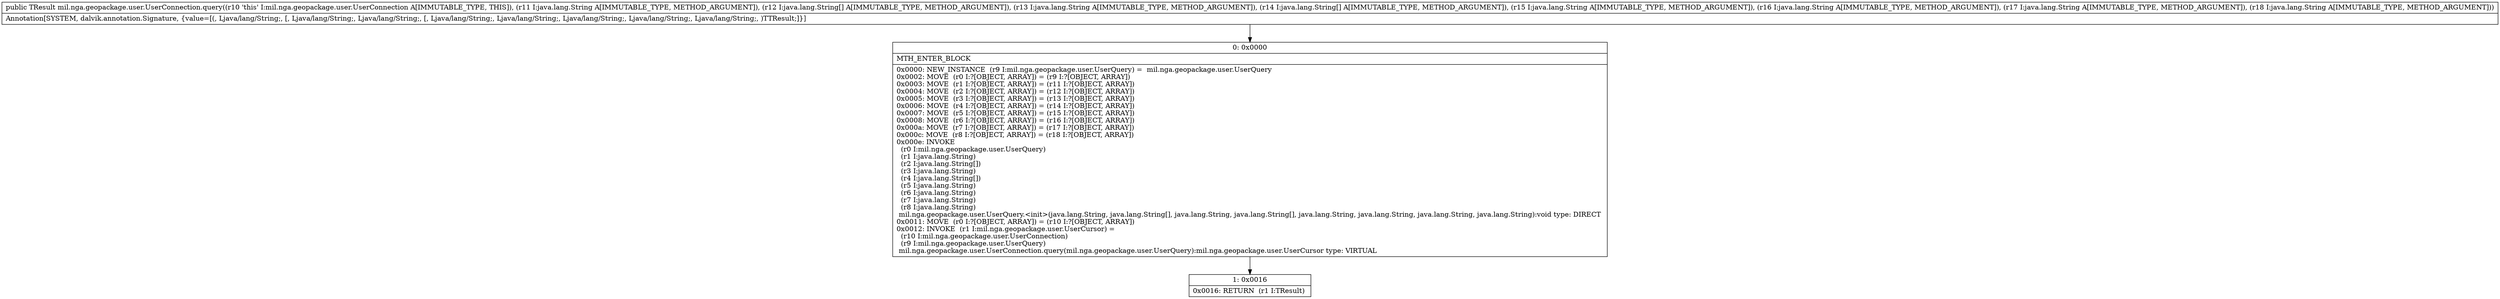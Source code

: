 digraph "CFG formil.nga.geopackage.user.UserConnection.query(Ljava\/lang\/String;[Ljava\/lang\/String;Ljava\/lang\/String;[Ljava\/lang\/String;Ljava\/lang\/String;Ljava\/lang\/String;Ljava\/lang\/String;Ljava\/lang\/String;)Lmil\/nga\/geopackage\/user\/UserCursor;" {
Node_0 [shape=record,label="{0\:\ 0x0000|MTH_ENTER_BLOCK\l|0x0000: NEW_INSTANCE  (r9 I:mil.nga.geopackage.user.UserQuery) =  mil.nga.geopackage.user.UserQuery \l0x0002: MOVE  (r0 I:?[OBJECT, ARRAY]) = (r9 I:?[OBJECT, ARRAY]) \l0x0003: MOVE  (r1 I:?[OBJECT, ARRAY]) = (r11 I:?[OBJECT, ARRAY]) \l0x0004: MOVE  (r2 I:?[OBJECT, ARRAY]) = (r12 I:?[OBJECT, ARRAY]) \l0x0005: MOVE  (r3 I:?[OBJECT, ARRAY]) = (r13 I:?[OBJECT, ARRAY]) \l0x0006: MOVE  (r4 I:?[OBJECT, ARRAY]) = (r14 I:?[OBJECT, ARRAY]) \l0x0007: MOVE  (r5 I:?[OBJECT, ARRAY]) = (r15 I:?[OBJECT, ARRAY]) \l0x0008: MOVE  (r6 I:?[OBJECT, ARRAY]) = (r16 I:?[OBJECT, ARRAY]) \l0x000a: MOVE  (r7 I:?[OBJECT, ARRAY]) = (r17 I:?[OBJECT, ARRAY]) \l0x000c: MOVE  (r8 I:?[OBJECT, ARRAY]) = (r18 I:?[OBJECT, ARRAY]) \l0x000e: INVOKE  \l  (r0 I:mil.nga.geopackage.user.UserQuery)\l  (r1 I:java.lang.String)\l  (r2 I:java.lang.String[])\l  (r3 I:java.lang.String)\l  (r4 I:java.lang.String[])\l  (r5 I:java.lang.String)\l  (r6 I:java.lang.String)\l  (r7 I:java.lang.String)\l  (r8 I:java.lang.String)\l mil.nga.geopackage.user.UserQuery.\<init\>(java.lang.String, java.lang.String[], java.lang.String, java.lang.String[], java.lang.String, java.lang.String, java.lang.String, java.lang.String):void type: DIRECT \l0x0011: MOVE  (r0 I:?[OBJECT, ARRAY]) = (r10 I:?[OBJECT, ARRAY]) \l0x0012: INVOKE  (r1 I:mil.nga.geopackage.user.UserCursor) = \l  (r10 I:mil.nga.geopackage.user.UserConnection)\l  (r9 I:mil.nga.geopackage.user.UserQuery)\l mil.nga.geopackage.user.UserConnection.query(mil.nga.geopackage.user.UserQuery):mil.nga.geopackage.user.UserCursor type: VIRTUAL \l}"];
Node_1 [shape=record,label="{1\:\ 0x0016|0x0016: RETURN  (r1 I:TResult) \l}"];
MethodNode[shape=record,label="{public TResult mil.nga.geopackage.user.UserConnection.query((r10 'this' I:mil.nga.geopackage.user.UserConnection A[IMMUTABLE_TYPE, THIS]), (r11 I:java.lang.String A[IMMUTABLE_TYPE, METHOD_ARGUMENT]), (r12 I:java.lang.String[] A[IMMUTABLE_TYPE, METHOD_ARGUMENT]), (r13 I:java.lang.String A[IMMUTABLE_TYPE, METHOD_ARGUMENT]), (r14 I:java.lang.String[] A[IMMUTABLE_TYPE, METHOD_ARGUMENT]), (r15 I:java.lang.String A[IMMUTABLE_TYPE, METHOD_ARGUMENT]), (r16 I:java.lang.String A[IMMUTABLE_TYPE, METHOD_ARGUMENT]), (r17 I:java.lang.String A[IMMUTABLE_TYPE, METHOD_ARGUMENT]), (r18 I:java.lang.String A[IMMUTABLE_TYPE, METHOD_ARGUMENT]))  | Annotation[SYSTEM, dalvik.annotation.Signature, \{value=[(, Ljava\/lang\/String;, [, Ljava\/lang\/String;, Ljava\/lang\/String;, [, Ljava\/lang\/String;, Ljava\/lang\/String;, Ljava\/lang\/String;, Ljava\/lang\/String;, Ljava\/lang\/String;, )TTResult;]\}]\l}"];
MethodNode -> Node_0;
Node_0 -> Node_1;
}

